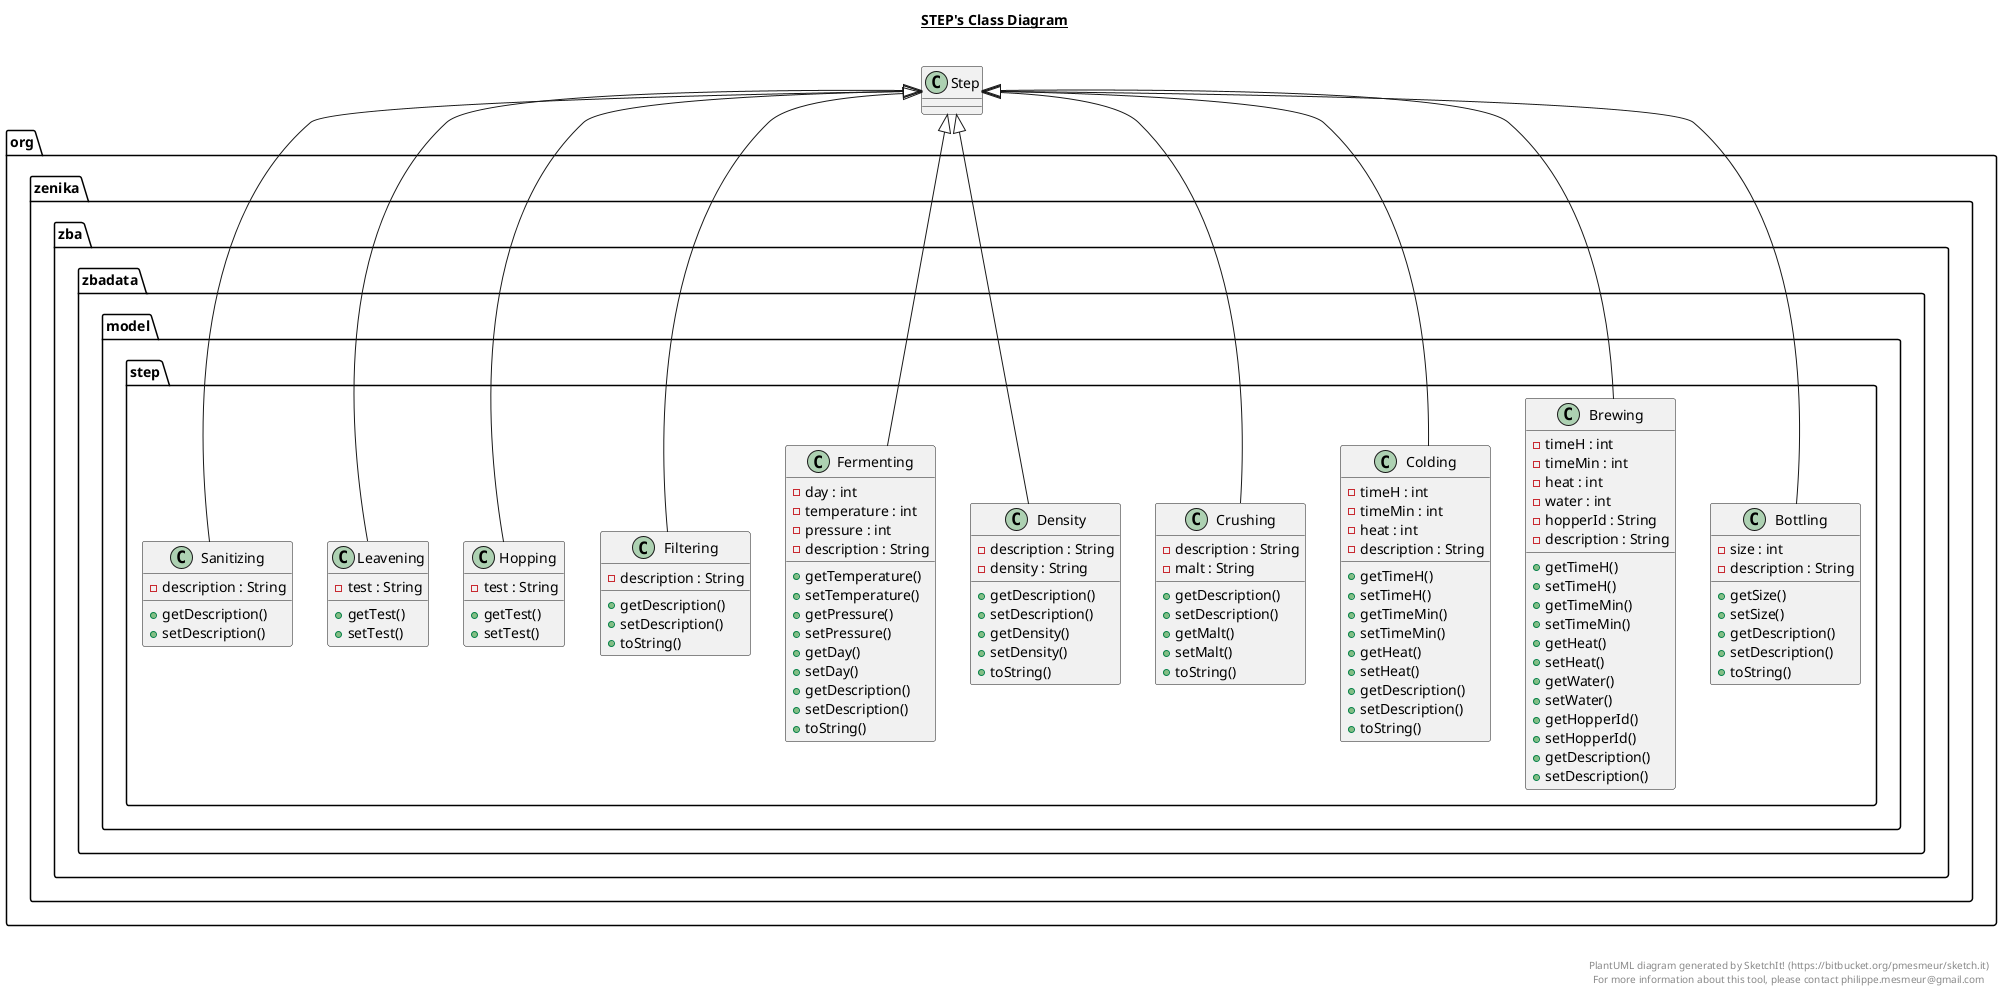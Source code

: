 @startuml

title __STEP's Class Diagram__\n

  package org.zenika.zba.zbadata {
    package org.zenika.zba.zbadata.model {
      package org.zenika.zba.zbadata.model.step {
        class Bottling {
            - size : int
            - description : String
            + getSize()
            + setSize()
            + getDescription()
            + setDescription()
            + toString()
        }
      }
    }
  }
  

  package org.zenika.zba.zbadata {
    package org.zenika.zba.zbadata.model {
      package org.zenika.zba.zbadata.model.step {
        class Brewing {
            - timeH : int
            - timeMin : int
            - heat : int
            - water : int
            - hopperId : String
            - description : String
            + getTimeH()
            + setTimeH()
            + getTimeMin()
            + setTimeMin()
            + getHeat()
            + setHeat()
            + getWater()
            + setWater()
            + getHopperId()
            + setHopperId()
            + getDescription()
            + setDescription()
        }
      }
    }
  }
  

  package org.zenika.zba.zbadata {
    package org.zenika.zba.zbadata.model {
      package org.zenika.zba.zbadata.model.step {
        class Colding {
            - timeH : int
            - timeMin : int
            - heat : int
            - description : String
            + getTimeH()
            + setTimeH()
            + getTimeMin()
            + setTimeMin()
            + getHeat()
            + setHeat()
            + getDescription()
            + setDescription()
            + toString()
        }
      }
    }
  }
  

  package org.zenika.zba.zbadata {
    package org.zenika.zba.zbadata.model {
      package org.zenika.zba.zbadata.model.step {
        class Crushing {
            - description : String
            - malt : String
            + getDescription()
            + setDescription()
            + getMalt()
            + setMalt()
            + toString()
        }
      }
    }
  }
  

  package org.zenika.zba.zbadata {
    package org.zenika.zba.zbadata.model {
      package org.zenika.zba.zbadata.model.step {
        class Density {
            - description : String
            - density : String
            + getDescription()
            + setDescription()
            + getDensity()
            + setDensity()
            + toString()
        }
      }
    }
  }
  

  package org.zenika.zba.zbadata {
    package org.zenika.zba.zbadata.model {
      package org.zenika.zba.zbadata.model.step {
        class Fermenting {
            - day : int
            - temperature : int
            - pressure : int
            - description : String
            + getTemperature()
            + setTemperature()
            + getPressure()
            + setPressure()
            + getDay()
            + setDay()
            + getDescription()
            + setDescription()
            + toString()
        }
      }
    }
  }
  

  package org.zenika.zba.zbadata {
    package org.zenika.zba.zbadata.model {
      package org.zenika.zba.zbadata.model.step {
        class Filtering {
            - description : String
            + getDescription()
            + setDescription()
            + toString()
        }
      }
    }
  }
  

  package org.zenika.zba.zbadata {
    package org.zenika.zba.zbadata.model {
      package org.zenika.zba.zbadata.model.step {
        class Hopping {
            - test : String
            + getTest()
            + setTest()
        }
      }
    }
  }
  

  package org.zenika.zba.zbadata {
    package org.zenika.zba.zbadata.model {
      package org.zenika.zba.zbadata.model.step {
        class Leavening {
            - test : String
            + getTest()
            + setTest()
        }
      }
    }
  }
  

  package org.zenika.zba.zbadata {
    package org.zenika.zba.zbadata.model {
      package org.zenika.zba.zbadata.model.step {
        class Sanitizing {
            - description : String
            + getDescription()
            + setDescription()
        }
      }
    }
  }
  

  Bottling -up-|> Step
  Brewing -up-|> Step
  Colding -up-|> Step
  Crushing -up-|> Step
  Density -up-|> Step
  Fermenting -up-|> Step
  Filtering -up-|> Step
  Hopping -up-|> Step
  Leavening -up-|> Step
  Sanitizing -up-|> Step


right footer


PlantUML diagram generated by SketchIt! (https://bitbucket.org/pmesmeur/sketch.it)
For more information about this tool, please contact philippe.mesmeur@gmail.com
endfooter

@enduml
